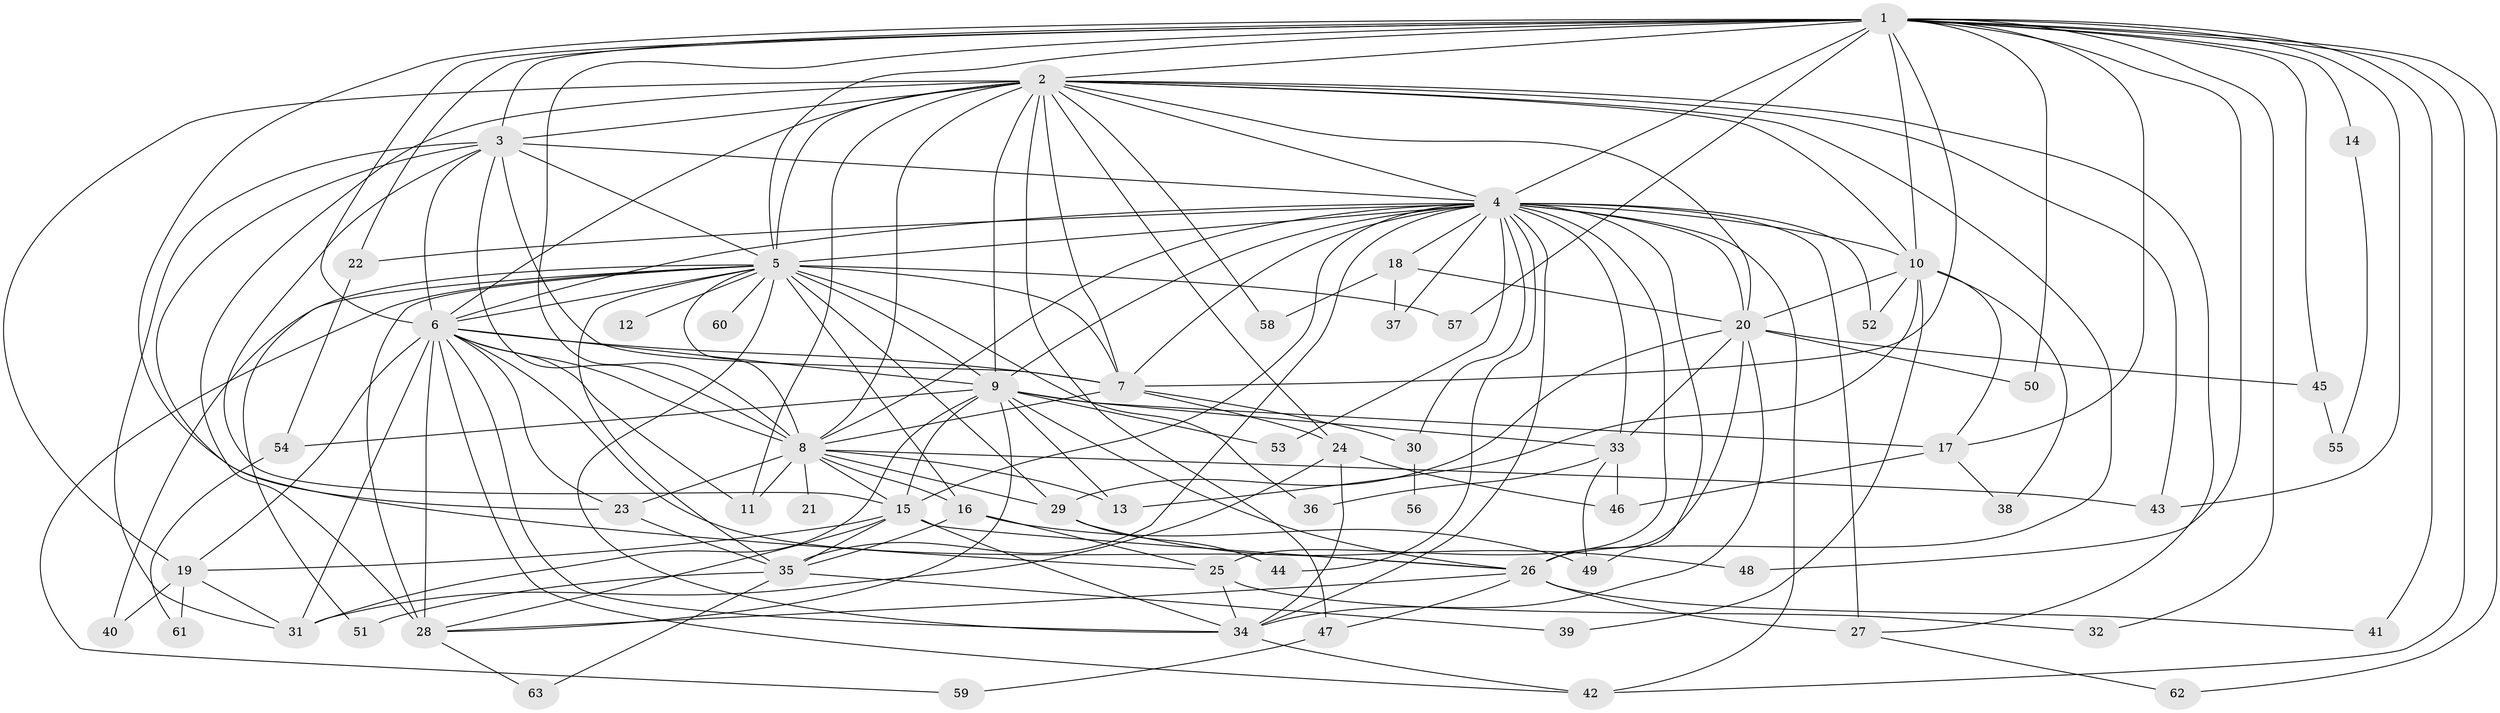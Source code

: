 // original degree distribution, {26: 0.016, 20: 0.016, 19: 0.008, 27: 0.008, 14: 0.008, 30: 0.008, 13: 0.008, 24: 0.008, 4: 0.088, 9: 0.008, 3: 0.184, 2: 0.528, 7: 0.016, 6: 0.024, 5: 0.072}
// Generated by graph-tools (version 1.1) at 2025/34/03/09/25 02:34:55]
// undirected, 63 vertices, 171 edges
graph export_dot {
graph [start="1"]
  node [color=gray90,style=filled];
  1;
  2;
  3;
  4;
  5;
  6;
  7;
  8;
  9;
  10;
  11;
  12;
  13;
  14;
  15;
  16;
  17;
  18;
  19;
  20;
  21;
  22;
  23;
  24;
  25;
  26;
  27;
  28;
  29;
  30;
  31;
  32;
  33;
  34;
  35;
  36;
  37;
  38;
  39;
  40;
  41;
  42;
  43;
  44;
  45;
  46;
  47;
  48;
  49;
  50;
  51;
  52;
  53;
  54;
  55;
  56;
  57;
  58;
  59;
  60;
  61;
  62;
  63;
  1 -- 2 [weight=2.0];
  1 -- 3 [weight=2.0];
  1 -- 4 [weight=2.0];
  1 -- 5 [weight=1.0];
  1 -- 6 [weight=1.0];
  1 -- 7 [weight=1.0];
  1 -- 8 [weight=1.0];
  1 -- 10 [weight=1.0];
  1 -- 14 [weight=1.0];
  1 -- 17 [weight=1.0];
  1 -- 22 [weight=1.0];
  1 -- 23 [weight=2.0];
  1 -- 32 [weight=1.0];
  1 -- 41 [weight=1.0];
  1 -- 42 [weight=1.0];
  1 -- 43 [weight=1.0];
  1 -- 45 [weight=1.0];
  1 -- 48 [weight=1.0];
  1 -- 50 [weight=1.0];
  1 -- 57 [weight=1.0];
  1 -- 62 [weight=1.0];
  2 -- 3 [weight=3.0];
  2 -- 4 [weight=4.0];
  2 -- 5 [weight=2.0];
  2 -- 6 [weight=3.0];
  2 -- 7 [weight=2.0];
  2 -- 8 [weight=2.0];
  2 -- 9 [weight=1.0];
  2 -- 10 [weight=1.0];
  2 -- 11 [weight=1.0];
  2 -- 19 [weight=1.0];
  2 -- 20 [weight=1.0];
  2 -- 24 [weight=1.0];
  2 -- 26 [weight=1.0];
  2 -- 27 [weight=1.0];
  2 -- 28 [weight=1.0];
  2 -- 43 [weight=1.0];
  2 -- 47 [weight=1.0];
  2 -- 58 [weight=1.0];
  3 -- 4 [weight=2.0];
  3 -- 5 [weight=1.0];
  3 -- 6 [weight=1.0];
  3 -- 7 [weight=2.0];
  3 -- 8 [weight=1.0];
  3 -- 15 [weight=5.0];
  3 -- 25 [weight=1.0];
  3 -- 31 [weight=1.0];
  4 -- 5 [weight=3.0];
  4 -- 6 [weight=2.0];
  4 -- 7 [weight=2.0];
  4 -- 8 [weight=2.0];
  4 -- 9 [weight=1.0];
  4 -- 10 [weight=2.0];
  4 -- 15 [weight=1.0];
  4 -- 18 [weight=1.0];
  4 -- 20 [weight=7.0];
  4 -- 22 [weight=1.0];
  4 -- 25 [weight=2.0];
  4 -- 27 [weight=2.0];
  4 -- 30 [weight=1.0];
  4 -- 33 [weight=1.0];
  4 -- 34 [weight=1.0];
  4 -- 35 [weight=1.0];
  4 -- 37 [weight=1.0];
  4 -- 42 [weight=1.0];
  4 -- 44 [weight=1.0];
  4 -- 49 [weight=1.0];
  4 -- 52 [weight=1.0];
  4 -- 53 [weight=1.0];
  5 -- 6 [weight=1.0];
  5 -- 7 [weight=1.0];
  5 -- 8 [weight=1.0];
  5 -- 9 [weight=3.0];
  5 -- 12 [weight=1.0];
  5 -- 16 [weight=1.0];
  5 -- 28 [weight=1.0];
  5 -- 29 [weight=1.0];
  5 -- 34 [weight=1.0];
  5 -- 35 [weight=1.0];
  5 -- 36 [weight=1.0];
  5 -- 40 [weight=1.0];
  5 -- 51 [weight=1.0];
  5 -- 57 [weight=1.0];
  5 -- 59 [weight=1.0];
  5 -- 60 [weight=2.0];
  6 -- 7 [weight=1.0];
  6 -- 8 [weight=1.0];
  6 -- 9 [weight=10.0];
  6 -- 11 [weight=1.0];
  6 -- 19 [weight=2.0];
  6 -- 23 [weight=1.0];
  6 -- 26 [weight=1.0];
  6 -- 28 [weight=1.0];
  6 -- 31 [weight=1.0];
  6 -- 34 [weight=1.0];
  6 -- 42 [weight=1.0];
  7 -- 8 [weight=2.0];
  7 -- 24 [weight=1.0];
  7 -- 30 [weight=1.0];
  8 -- 11 [weight=1.0];
  8 -- 13 [weight=1.0];
  8 -- 15 [weight=1.0];
  8 -- 16 [weight=2.0];
  8 -- 21 [weight=1.0];
  8 -- 23 [weight=1.0];
  8 -- 29 [weight=1.0];
  8 -- 43 [weight=1.0];
  9 -- 13 [weight=1.0];
  9 -- 15 [weight=1.0];
  9 -- 17 [weight=1.0];
  9 -- 26 [weight=1.0];
  9 -- 28 [weight=1.0];
  9 -- 31 [weight=1.0];
  9 -- 33 [weight=1.0];
  9 -- 53 [weight=1.0];
  9 -- 54 [weight=1.0];
  10 -- 13 [weight=1.0];
  10 -- 17 [weight=1.0];
  10 -- 20 [weight=1.0];
  10 -- 38 [weight=1.0];
  10 -- 39 [weight=1.0];
  10 -- 52 [weight=1.0];
  14 -- 55 [weight=1.0];
  15 -- 19 [weight=1.0];
  15 -- 26 [weight=1.0];
  15 -- 28 [weight=1.0];
  15 -- 34 [weight=1.0];
  15 -- 35 [weight=1.0];
  16 -- 25 [weight=1.0];
  16 -- 35 [weight=1.0];
  16 -- 49 [weight=2.0];
  17 -- 38 [weight=1.0];
  17 -- 46 [weight=2.0];
  18 -- 20 [weight=1.0];
  18 -- 37 [weight=1.0];
  18 -- 58 [weight=1.0];
  19 -- 31 [weight=1.0];
  19 -- 40 [weight=1.0];
  19 -- 61 [weight=1.0];
  20 -- 26 [weight=1.0];
  20 -- 29 [weight=1.0];
  20 -- 33 [weight=1.0];
  20 -- 34 [weight=1.0];
  20 -- 45 [weight=1.0];
  20 -- 50 [weight=1.0];
  22 -- 54 [weight=1.0];
  23 -- 35 [weight=1.0];
  24 -- 31 [weight=1.0];
  24 -- 34 [weight=1.0];
  24 -- 46 [weight=1.0];
  25 -- 32 [weight=1.0];
  25 -- 34 [weight=1.0];
  26 -- 27 [weight=1.0];
  26 -- 28 [weight=1.0];
  26 -- 41 [weight=1.0];
  26 -- 47 [weight=1.0];
  27 -- 62 [weight=1.0];
  28 -- 63 [weight=1.0];
  29 -- 44 [weight=1.0];
  29 -- 48 [weight=1.0];
  30 -- 56 [weight=1.0];
  33 -- 36 [weight=1.0];
  33 -- 46 [weight=1.0];
  33 -- 49 [weight=1.0];
  34 -- 42 [weight=1.0];
  35 -- 39 [weight=1.0];
  35 -- 51 [weight=1.0];
  35 -- 63 [weight=1.0];
  45 -- 55 [weight=1.0];
  47 -- 59 [weight=1.0];
  54 -- 61 [weight=1.0];
}
